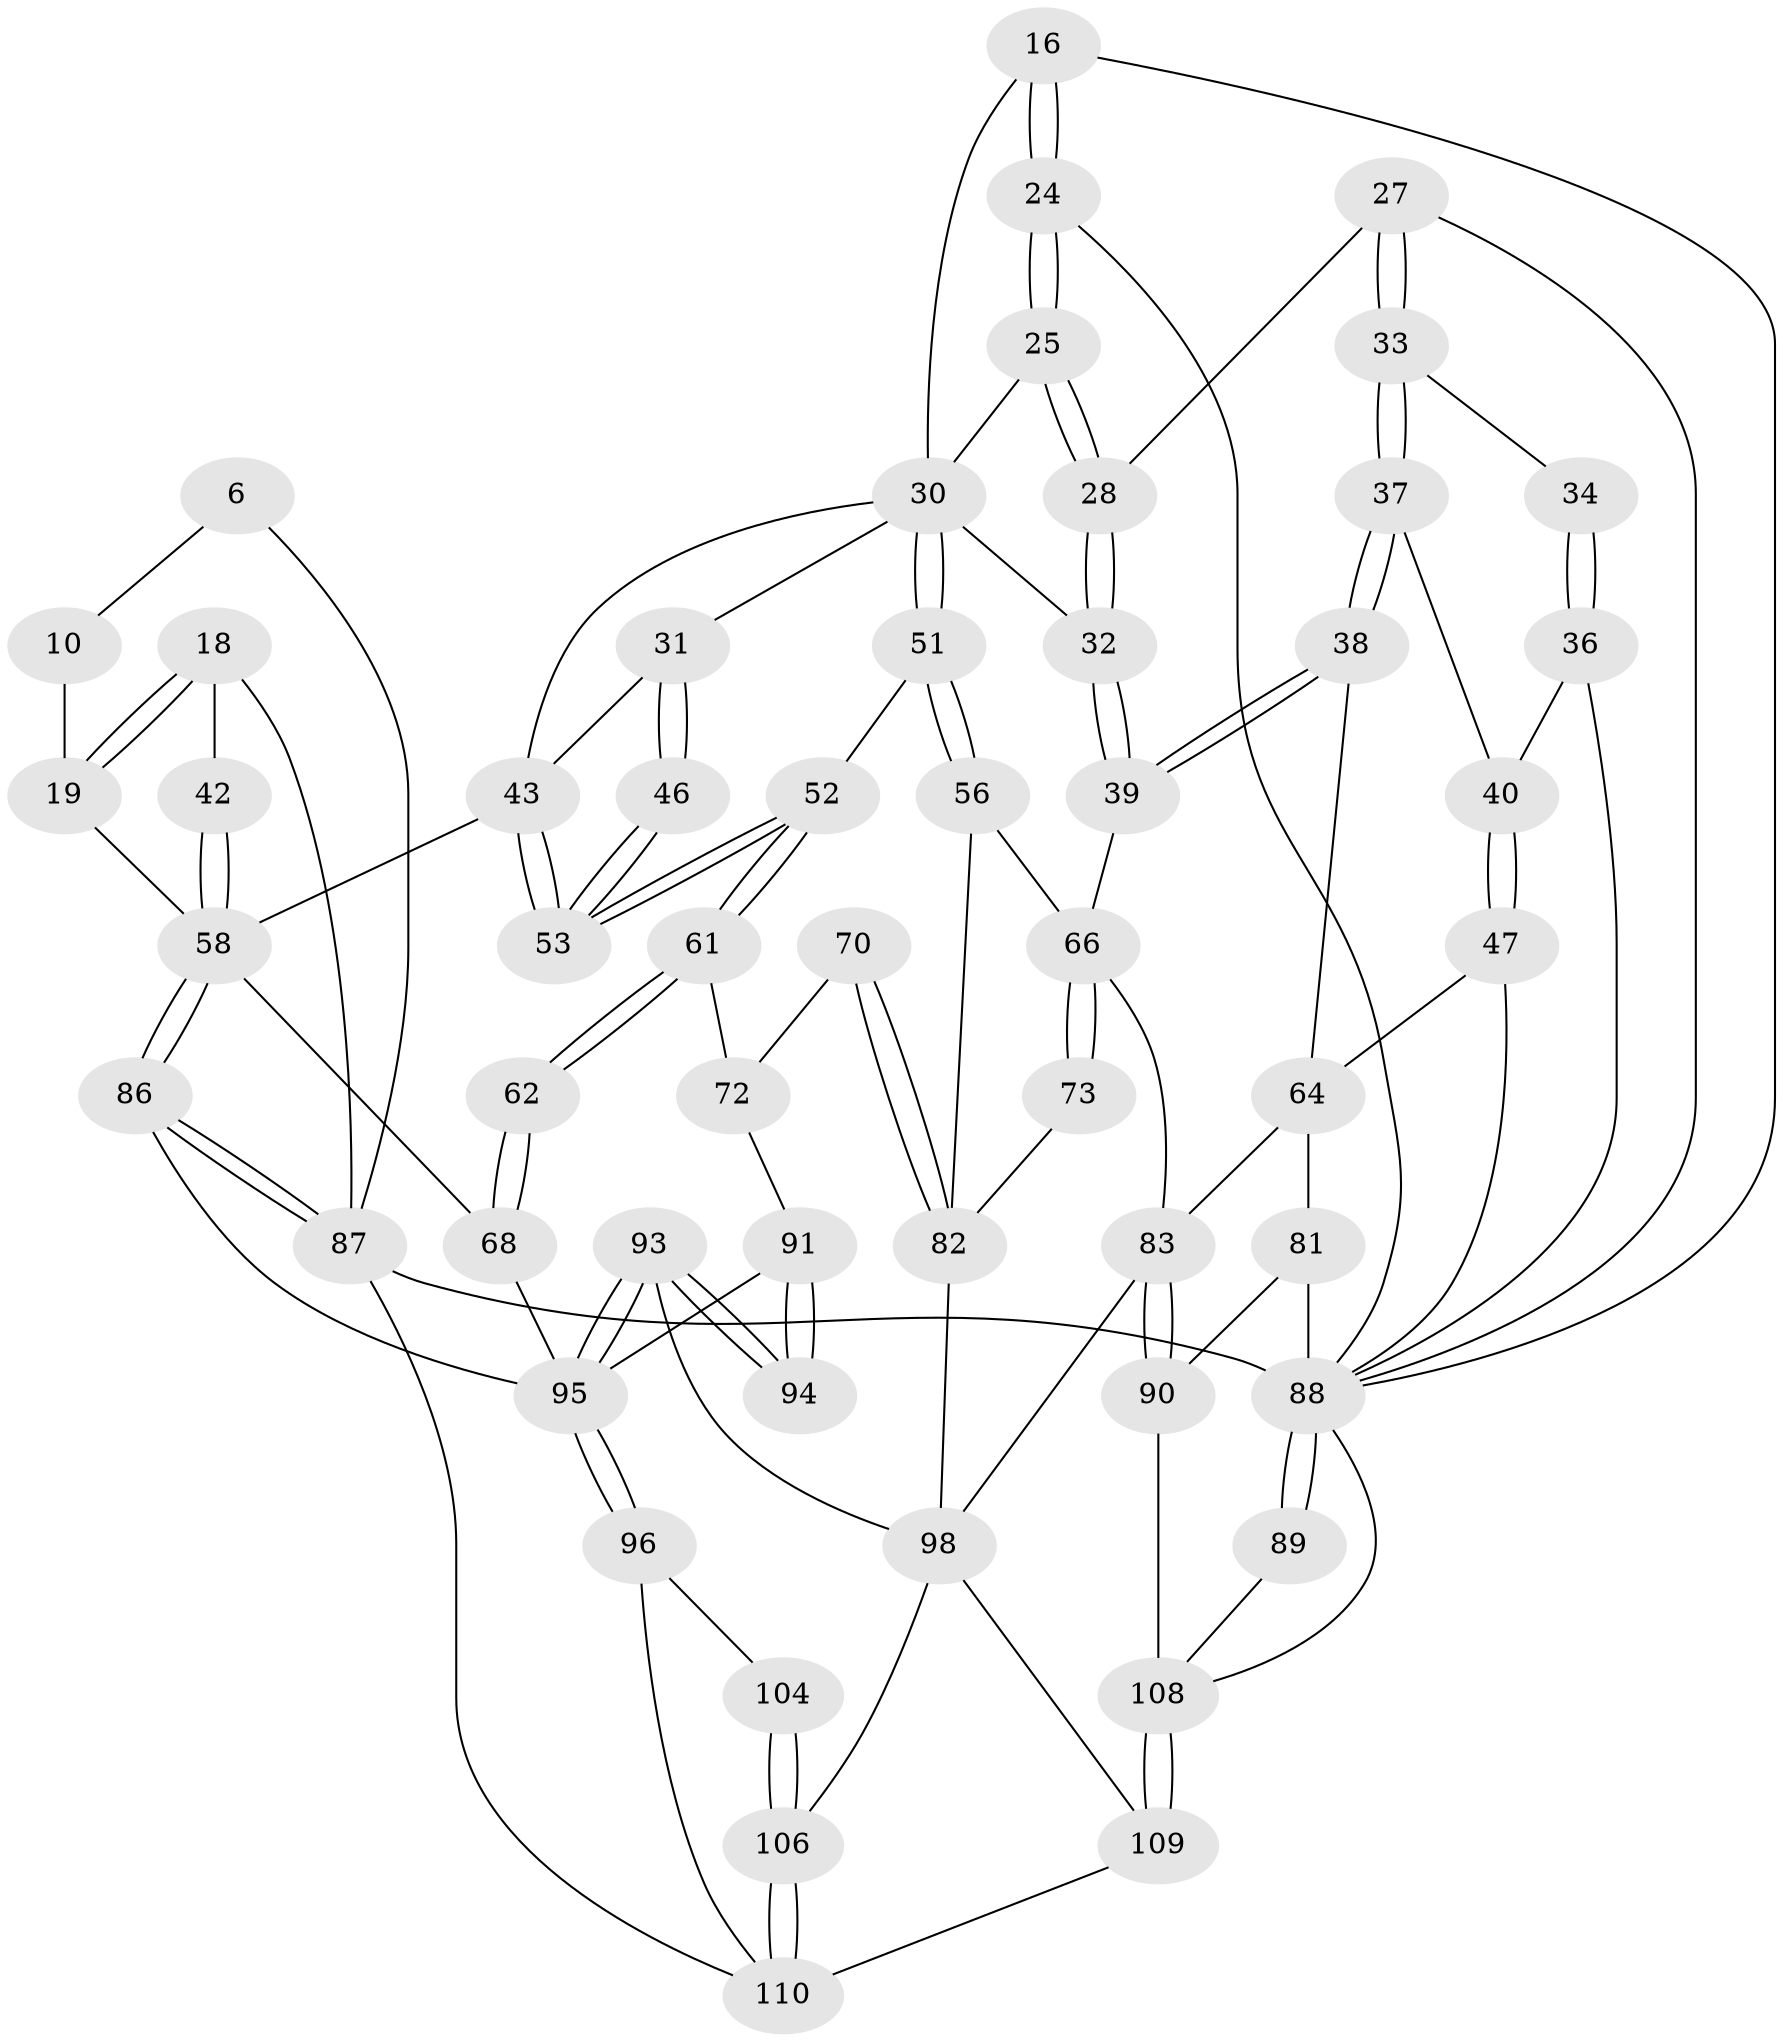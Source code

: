 // original degree distribution, {3: 0.02727272727272727, 4: 0.22727272727272727, 6: 0.22727272727272727, 5: 0.5181818181818182}
// Generated by graph-tools (version 1.1) at 2025/00/03/09/25 05:00:47]
// undirected, 55 vertices, 124 edges
graph export_dot {
graph [start="1"]
  node [color=gray90,style=filled];
  6 [pos="+0.11702785591382488+0"];
  10 [pos="+0.1015980971985737+0.01114566481858812"];
  16 [pos="+0.537251798694455+0.07875173365642651",super="+15"];
  18 [pos="+0+0.16601813687678268"];
  19 [pos="+0.015091587356785325+0.1613338547332248",super="+9"];
  24 [pos="+0.6140571268688887+0.16458667516885123",super="+23"];
  25 [pos="+0.6142447999839686+0.17049669873984766"];
  27 [pos="+0.7863281937235801+0.1778104942662043"];
  28 [pos="+0.6687446867932558+0.21791595884877119"];
  30 [pos="+0.4966645020437781+0.2913505386205168",super="+29+26+17"];
  31 [pos="+0.430815368993611+0.28106649368882974",super="+12+13"];
  32 [pos="+0.5771393660122758+0.3377473244720747"];
  33 [pos="+0.7907605614852691+0.1825941960413639"];
  34 [pos="+1+0.09432695843555465"];
  36 [pos="+0.9079597498523113+0.2789511950378221"];
  37 [pos="+0.807116651211528+0.21789570560836935"];
  38 [pos="+0.7003263802041662+0.4058176879687752"];
  39 [pos="+0.6096576366367694+0.40702342163035515"];
  40 [pos="+0.8926455939772635+0.2802110927615294"];
  42 [pos="+0+0.37779314897692096"];
  43 [pos="+0.21562589422717937+0.29458999853822215",super="+14"];
  46 [pos="+0.38214990092836804+0.39092570469467386"];
  47 [pos="+0.8803316301441217+0.3407404185983089"];
  51 [pos="+0.3896722218141403+0.4816556318389227"];
  52 [pos="+0.38090510657843674+0.4810864336171417"];
  53 [pos="+0.37231725065465876+0.45555885855265654"];
  56 [pos="+0.492649026262044+0.507202936005994"];
  58 [pos="+0+0.5202296916325945",super="+57+41+44"];
  61 [pos="+0.3286465698619776+0.5223244820902122"];
  62 [pos="+0.25599165436524784+0.5374331960963826"];
  64 [pos="+0.7557779112233559+0.6093404032274427",super="+63"];
  66 [pos="+0.7063028888016846+0.6492265860832426",super="+55"];
  68 [pos="+0.22695335086100668+0.5715784100782793",super="+60+59"];
  70 [pos="+0.4629896488464209+0.6615225206062133"];
  72 [pos="+0.33700923414730505+0.5408534762457248",super="+71"];
  73 [pos="+0.5924909959650164+0.6016325481430547"];
  81 [pos="+0.880624283221859+0.7065434421522826",super="+79"];
  82 [pos="+0.5546733349788133+0.7184072269030728",super="+74+69"];
  83 [pos="+0.7232072706397789+0.6925217190273684",super="+65"];
  86 [pos="+0+0.97169685272537"];
  87 [pos="+0+1",super="+5"];
  88 [pos="+1+1",super="+4+80"];
  89 [pos="+1+0.6782734807270501"];
  90 [pos="+0.8109632337116002+0.7514057911177803"];
  91 [pos="+0.4227528402051101+0.6812684227432968",super="+75+76"];
  93 [pos="+0.3954090909690865+0.7949082753841509"];
  94 [pos="+0.39760417470144593+0.7695102664595371"];
  95 [pos="+0.36366966067502815+0.8474976762869707",super="+77+78"];
  96 [pos="+0.3633156840851466+0.8523944121200221"];
  98 [pos="+0.6307815843135366+0.8835478093711191",super="+84+85+92"];
  104 [pos="+0.44557377727833297+0.8827673695728208"];
  106 [pos="+0.4964107223066327+0.9416562380420588",super="+99+100"];
  108 [pos="+1+1",super="+107+101"];
  109 [pos="+0.6430340568603657+1",super="+103+102"];
  110 [pos="+0.5170378955025543+1",super="+97"];
  6 -- 10;
  6 -- 87;
  10 -- 19 [weight=2];
  16 -- 24 [weight=2];
  16 -- 24;
  16 -- 88;
  16 -- 30 [weight=2];
  18 -- 19;
  18 -- 19;
  18 -- 42;
  18 -- 87;
  19 -- 58;
  24 -- 25;
  24 -- 25;
  24 -- 88;
  25 -- 28;
  25 -- 28;
  25 -- 30;
  27 -- 28;
  27 -- 33;
  27 -- 33;
  27 -- 88;
  28 -- 32;
  28 -- 32;
  30 -- 31 [weight=2];
  30 -- 51;
  30 -- 51;
  30 -- 32;
  30 -- 43;
  31 -- 46 [weight=2];
  31 -- 46;
  31 -- 43;
  32 -- 39;
  32 -- 39;
  33 -- 34;
  33 -- 37;
  33 -- 37;
  34 -- 36;
  34 -- 36;
  36 -- 40;
  36 -- 88;
  37 -- 38;
  37 -- 38;
  37 -- 40;
  38 -- 39;
  38 -- 39;
  38 -- 64;
  39 -- 66;
  40 -- 47;
  40 -- 47;
  42 -- 58 [weight=2];
  42 -- 58;
  43 -- 53;
  43 -- 53;
  43 -- 58 [weight=2];
  46 -- 53;
  46 -- 53;
  47 -- 88;
  47 -- 64;
  51 -- 52;
  51 -- 56;
  51 -- 56;
  52 -- 53;
  52 -- 53;
  52 -- 61;
  52 -- 61;
  56 -- 66;
  56 -- 82;
  58 -- 86;
  58 -- 86;
  58 -- 68 [weight=2];
  61 -- 62;
  61 -- 62;
  61 -- 72;
  62 -- 68 [weight=2];
  62 -- 68;
  64 -- 83;
  64 -- 81 [weight=2];
  66 -- 73 [weight=2];
  66 -- 73;
  66 -- 83;
  68 -- 95;
  70 -- 82 [weight=2];
  70 -- 82;
  70 -- 72;
  72 -- 91 [weight=2];
  73 -- 82;
  81 -- 90;
  81 -- 88 [weight=2];
  82 -- 98;
  83 -- 90;
  83 -- 90;
  83 -- 98;
  86 -- 87;
  86 -- 87;
  86 -- 95;
  87 -- 88 [weight=2];
  87 -- 110;
  88 -- 89 [weight=2];
  88 -- 89;
  88 -- 108;
  89 -- 108;
  90 -- 108;
  91 -- 94 [weight=2];
  91 -- 94;
  91 -- 95;
  93 -- 94;
  93 -- 94;
  93 -- 95;
  93 -- 95;
  93 -- 98;
  95 -- 96;
  95 -- 96;
  96 -- 104;
  96 -- 110;
  98 -- 106 [weight=2];
  98 -- 109;
  104 -- 106 [weight=2];
  104 -- 106;
  106 -- 110;
  106 -- 110;
  108 -- 109 [weight=3];
  108 -- 109;
  109 -- 110;
}
